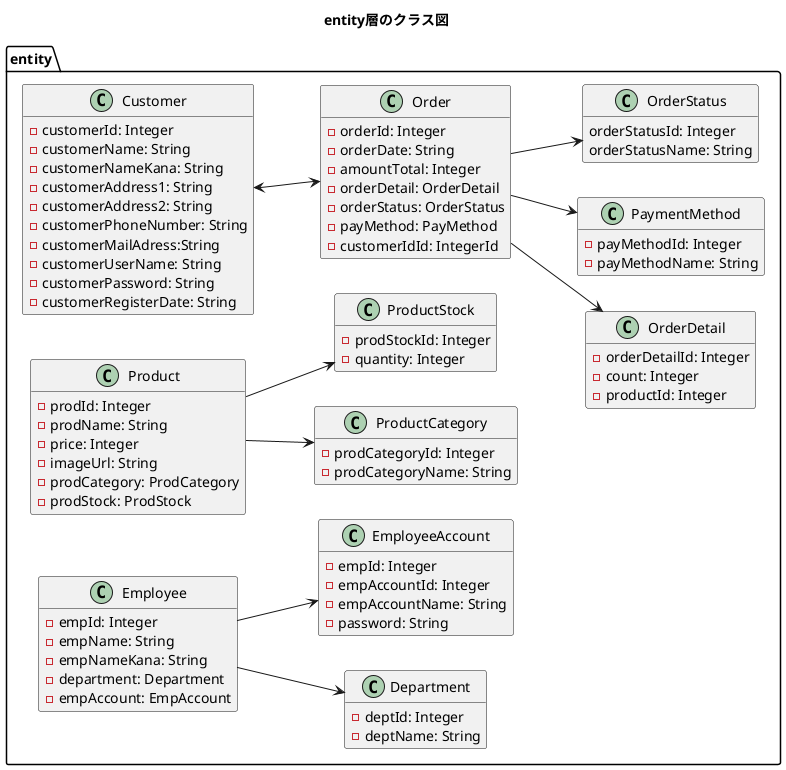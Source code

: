 @startuml
title entity層のクラス図
hide empty members
left to right direction

package entity{
    class Customer{
        -customerId: Integer
        -customerName: String
        -customerNameKana: String
        -customerAddress1: String
        -customerAddress2: String
        -customerPhoneNumber: String
        -customerMailAdress:String
        -customerUserName: String
        -customerPassword: String
        -customerRegisterDate: String
    }

    class Order{
        -orderId: Integer
        -orderDate: String
        -amountTotal: Integer
        -orderDetail: OrderDetail
        -orderStatus: OrderStatus
        -payMethod: PayMethod
        -customerIdId: IntegerId
    }

    class OrderDetail{
        -orderDetailId: Integer
        -count: Integer
        -productId: Integer
    }
    
    class PaymentMethod{
    	-payMethodId: Integer
    	-payMethodName: String
    }

    class OrderStatus{
        orderStatusId: Integer
        orderStatusName: String
    }

    class Product{
        -prodId: Integer
        -prodName: String
        -price: Integer
        -imageUrl: String
        -prodCategory: ProdCategory
        -prodStock: ProdStock
    }

    class ProductCategory{
        -prodCategoryId: Integer
        -prodCategoryName: String
    }

    class ProductStock{
        -prodStockId: Integer
        -quantity: Integer
    }

    class Employee{
        -empId: Integer
        -empName: String
        -empNameKana: String
        -department: Department
        -empAccount: EmpAccount
    }

    class Department{
        -deptId: Integer
        -deptName: String
    }

    class EmployeeAccount{
    	-empId: Integer
        -empAccountId: Integer
        -empAccountName: String
        -password: String
    }
}

Customer <--> Order
Order --> OrderStatus
Order --> OrderDetail
Order --> PaymentMethod
Product --> ProductStock
Product --> ProductCategory
Employee --> EmployeeAccount
Employee --> Department
@enduml